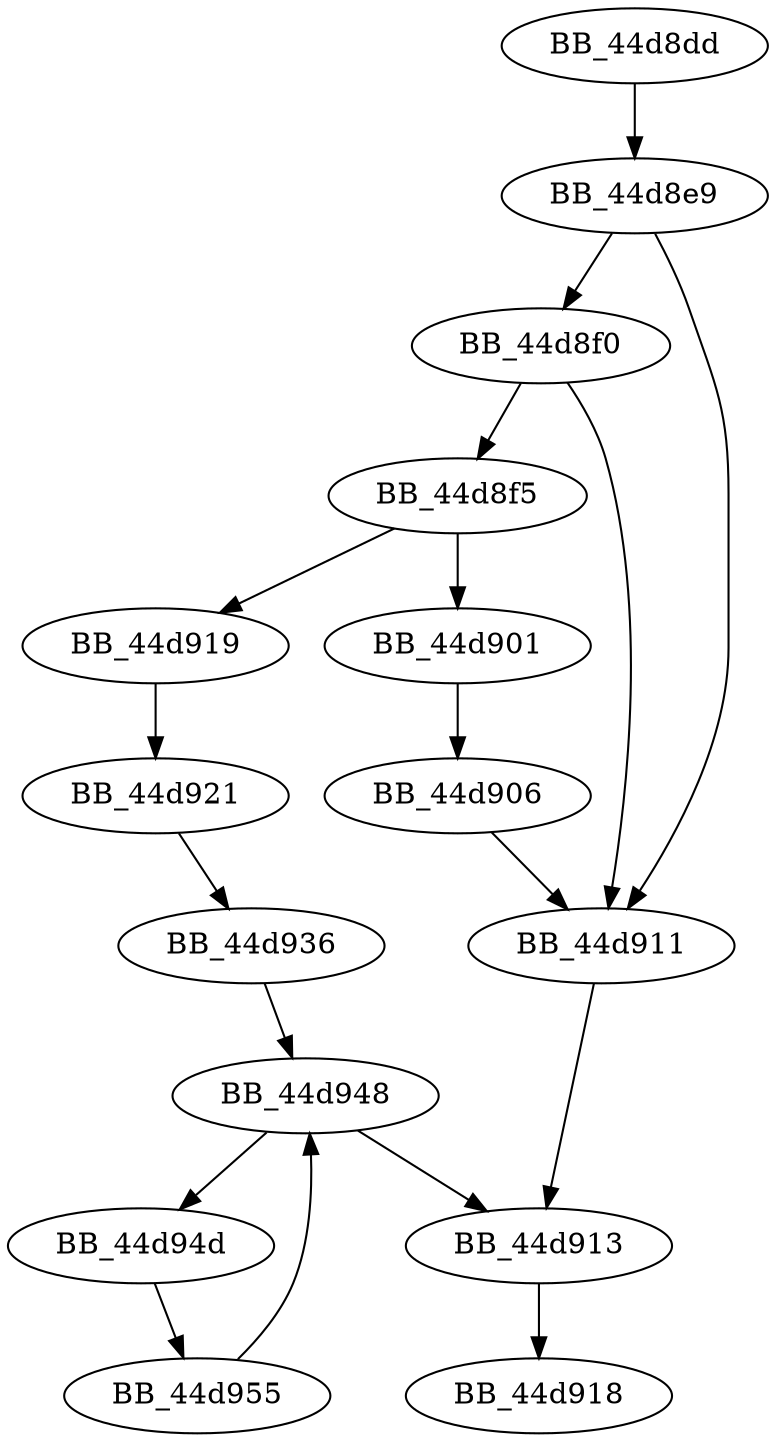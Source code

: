 DiGraph sub_44D8DD{
BB_44d8dd->BB_44d8e9
BB_44d8e9->BB_44d8f0
BB_44d8e9->BB_44d911
BB_44d8f0->BB_44d8f5
BB_44d8f0->BB_44d911
BB_44d8f5->BB_44d901
BB_44d8f5->BB_44d919
BB_44d901->BB_44d906
BB_44d906->BB_44d911
BB_44d911->BB_44d913
BB_44d913->BB_44d918
BB_44d919->BB_44d921
BB_44d921->BB_44d936
BB_44d936->BB_44d948
BB_44d948->BB_44d913
BB_44d948->BB_44d94d
BB_44d94d->BB_44d955
BB_44d955->BB_44d948
}
